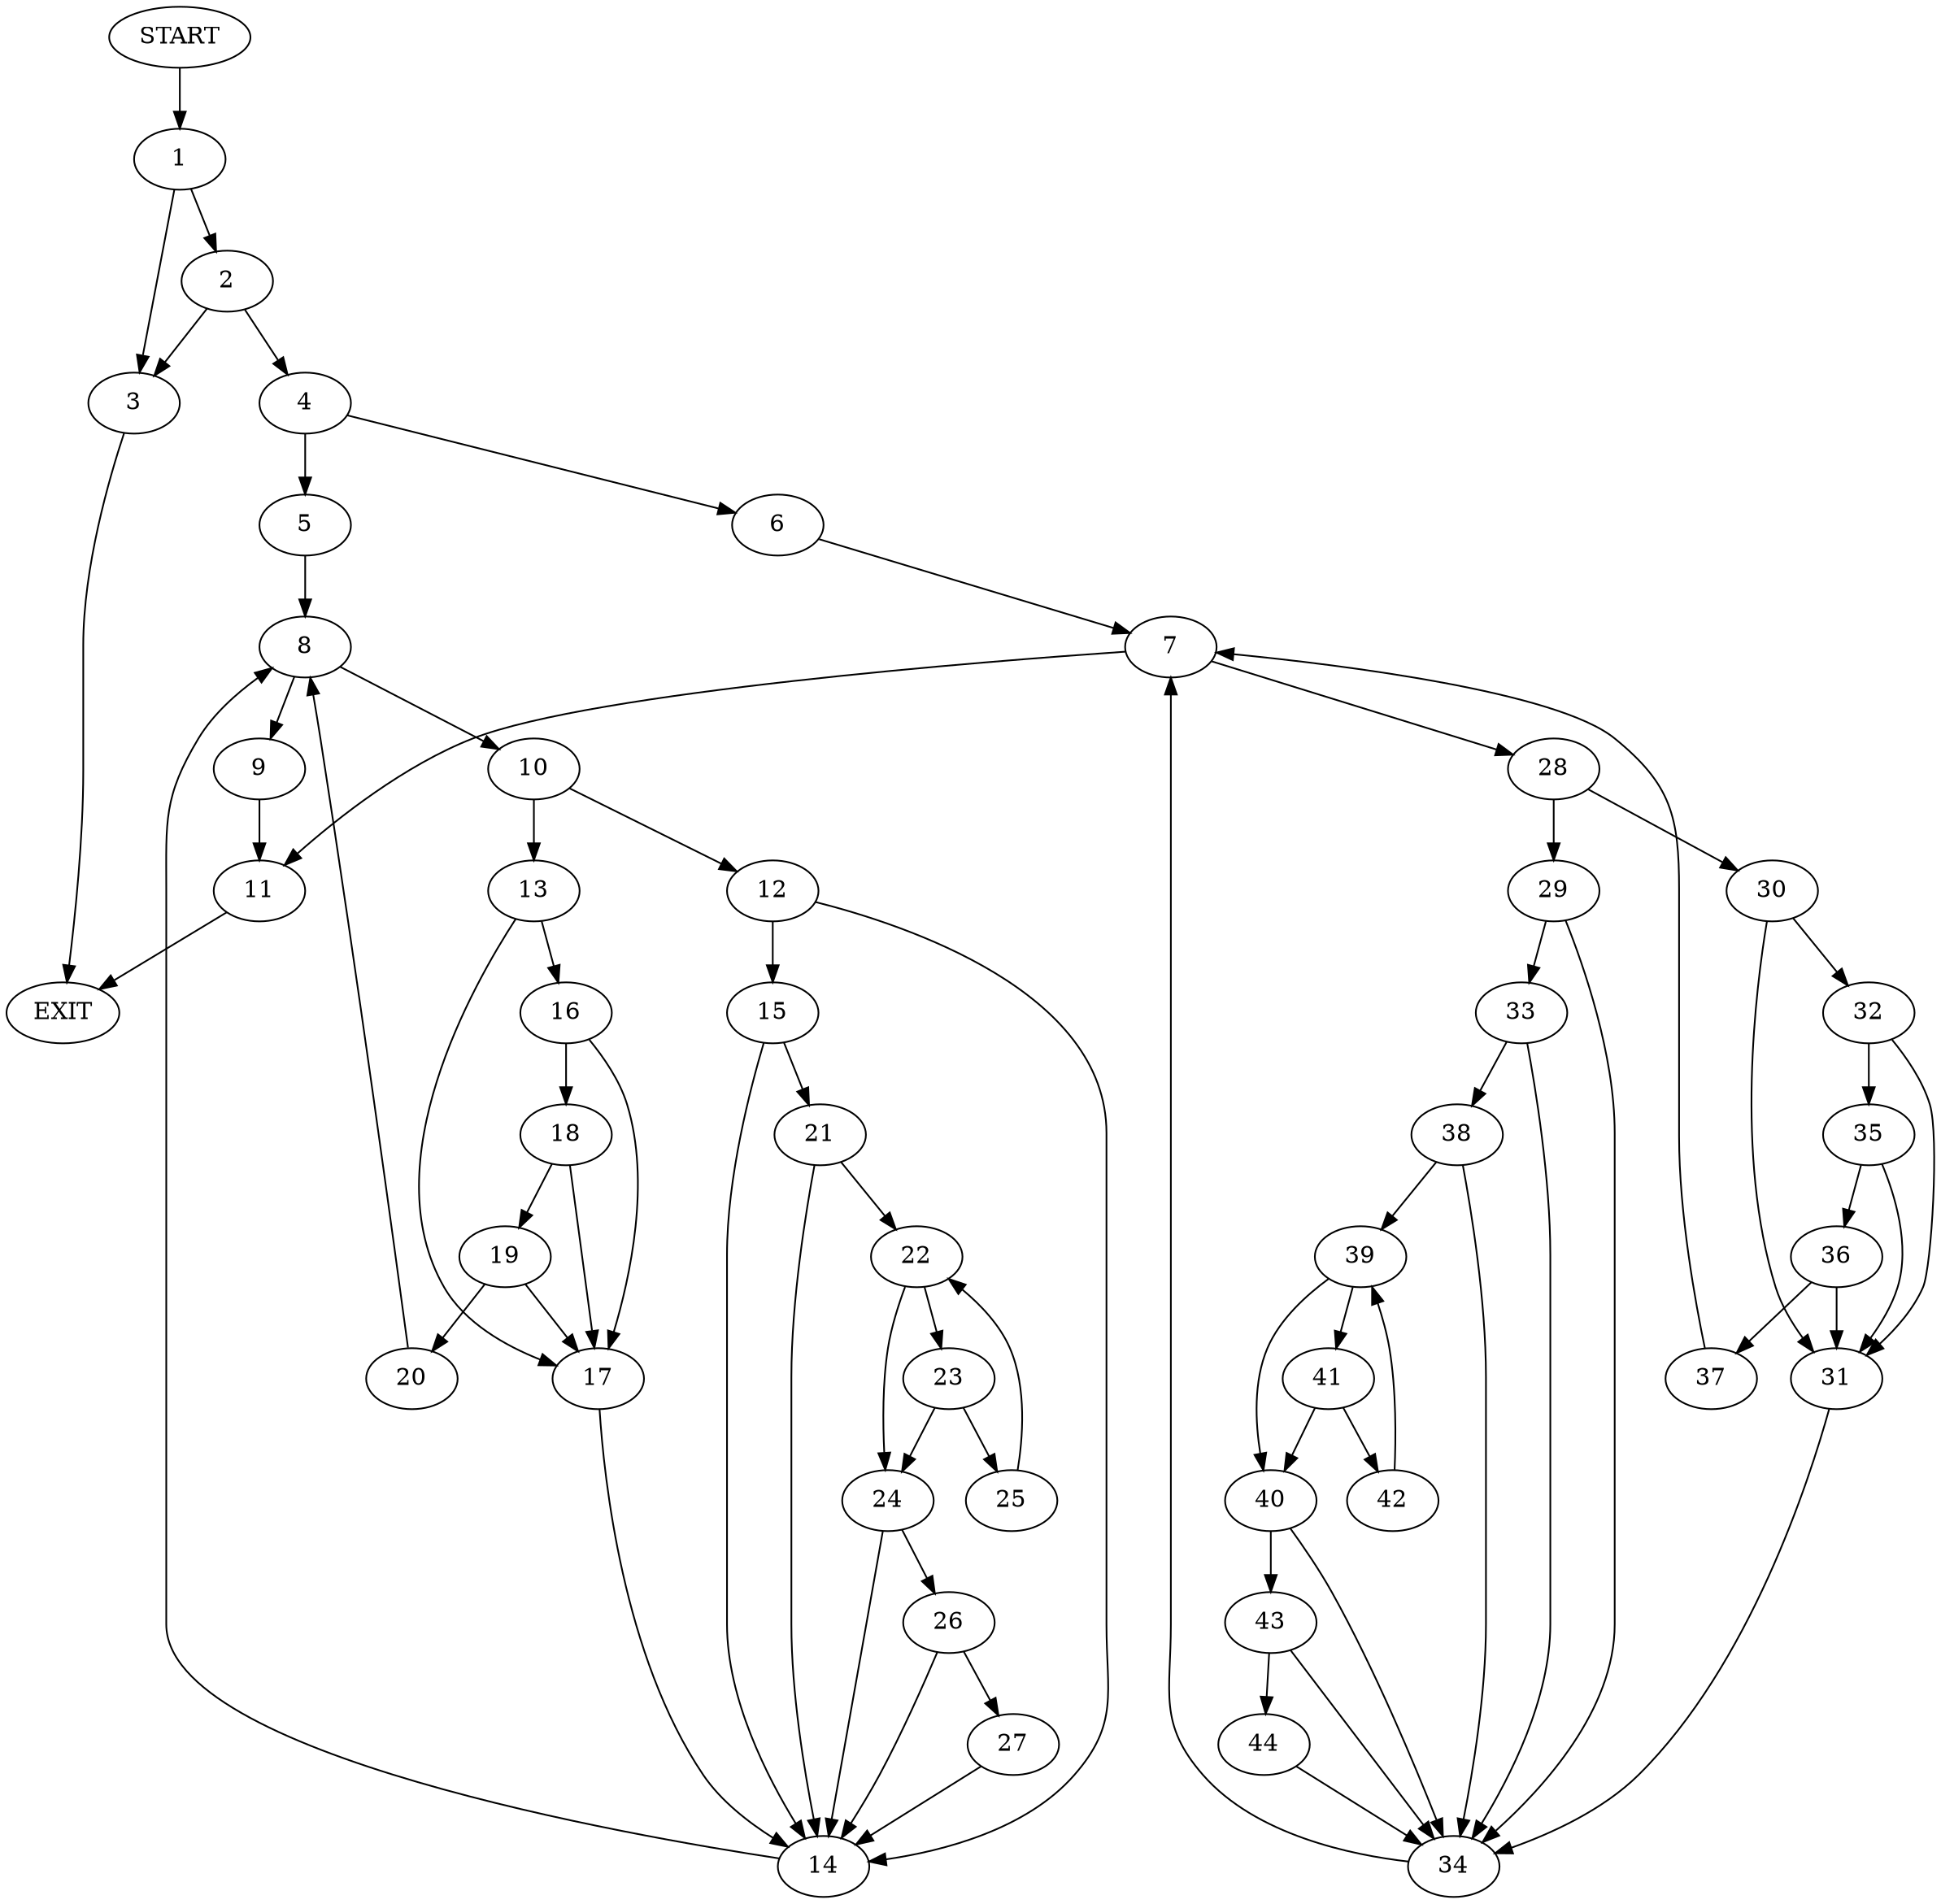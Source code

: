 digraph {
0 [label="START"]
45 [label="EXIT"]
0 -> 1
1 -> 2
1 -> 3
3 -> 45
2 -> 4
2 -> 3
4 -> 5
4 -> 6
6 -> 7
5 -> 8
8 -> 9
8 -> 10
9 -> 11
10 -> 12
10 -> 13
12 -> 14
12 -> 15
13 -> 16
13 -> 17
17 -> 14
16 -> 18
16 -> 17
18 -> 17
18 -> 19
19 -> 20
19 -> 17
20 -> 8
14 -> 8
15 -> 21
15 -> 14
21 -> 14
21 -> 22
22 -> 23
22 -> 24
23 -> 25
23 -> 24
24 -> 14
24 -> 26
25 -> 22
26 -> 14
26 -> 27
27 -> 14
11 -> 45
7 -> 28
7 -> 11
28 -> 29
28 -> 30
30 -> 31
30 -> 32
29 -> 33
29 -> 34
31 -> 34
32 -> 35
32 -> 31
35 -> 36
35 -> 31
36 -> 31
36 -> 37
37 -> 7
34 -> 7
33 -> 38
33 -> 34
38 -> 39
38 -> 34
39 -> 40
39 -> 41
41 -> 40
41 -> 42
40 -> 43
40 -> 34
42 -> 39
43 -> 34
43 -> 44
44 -> 34
}
